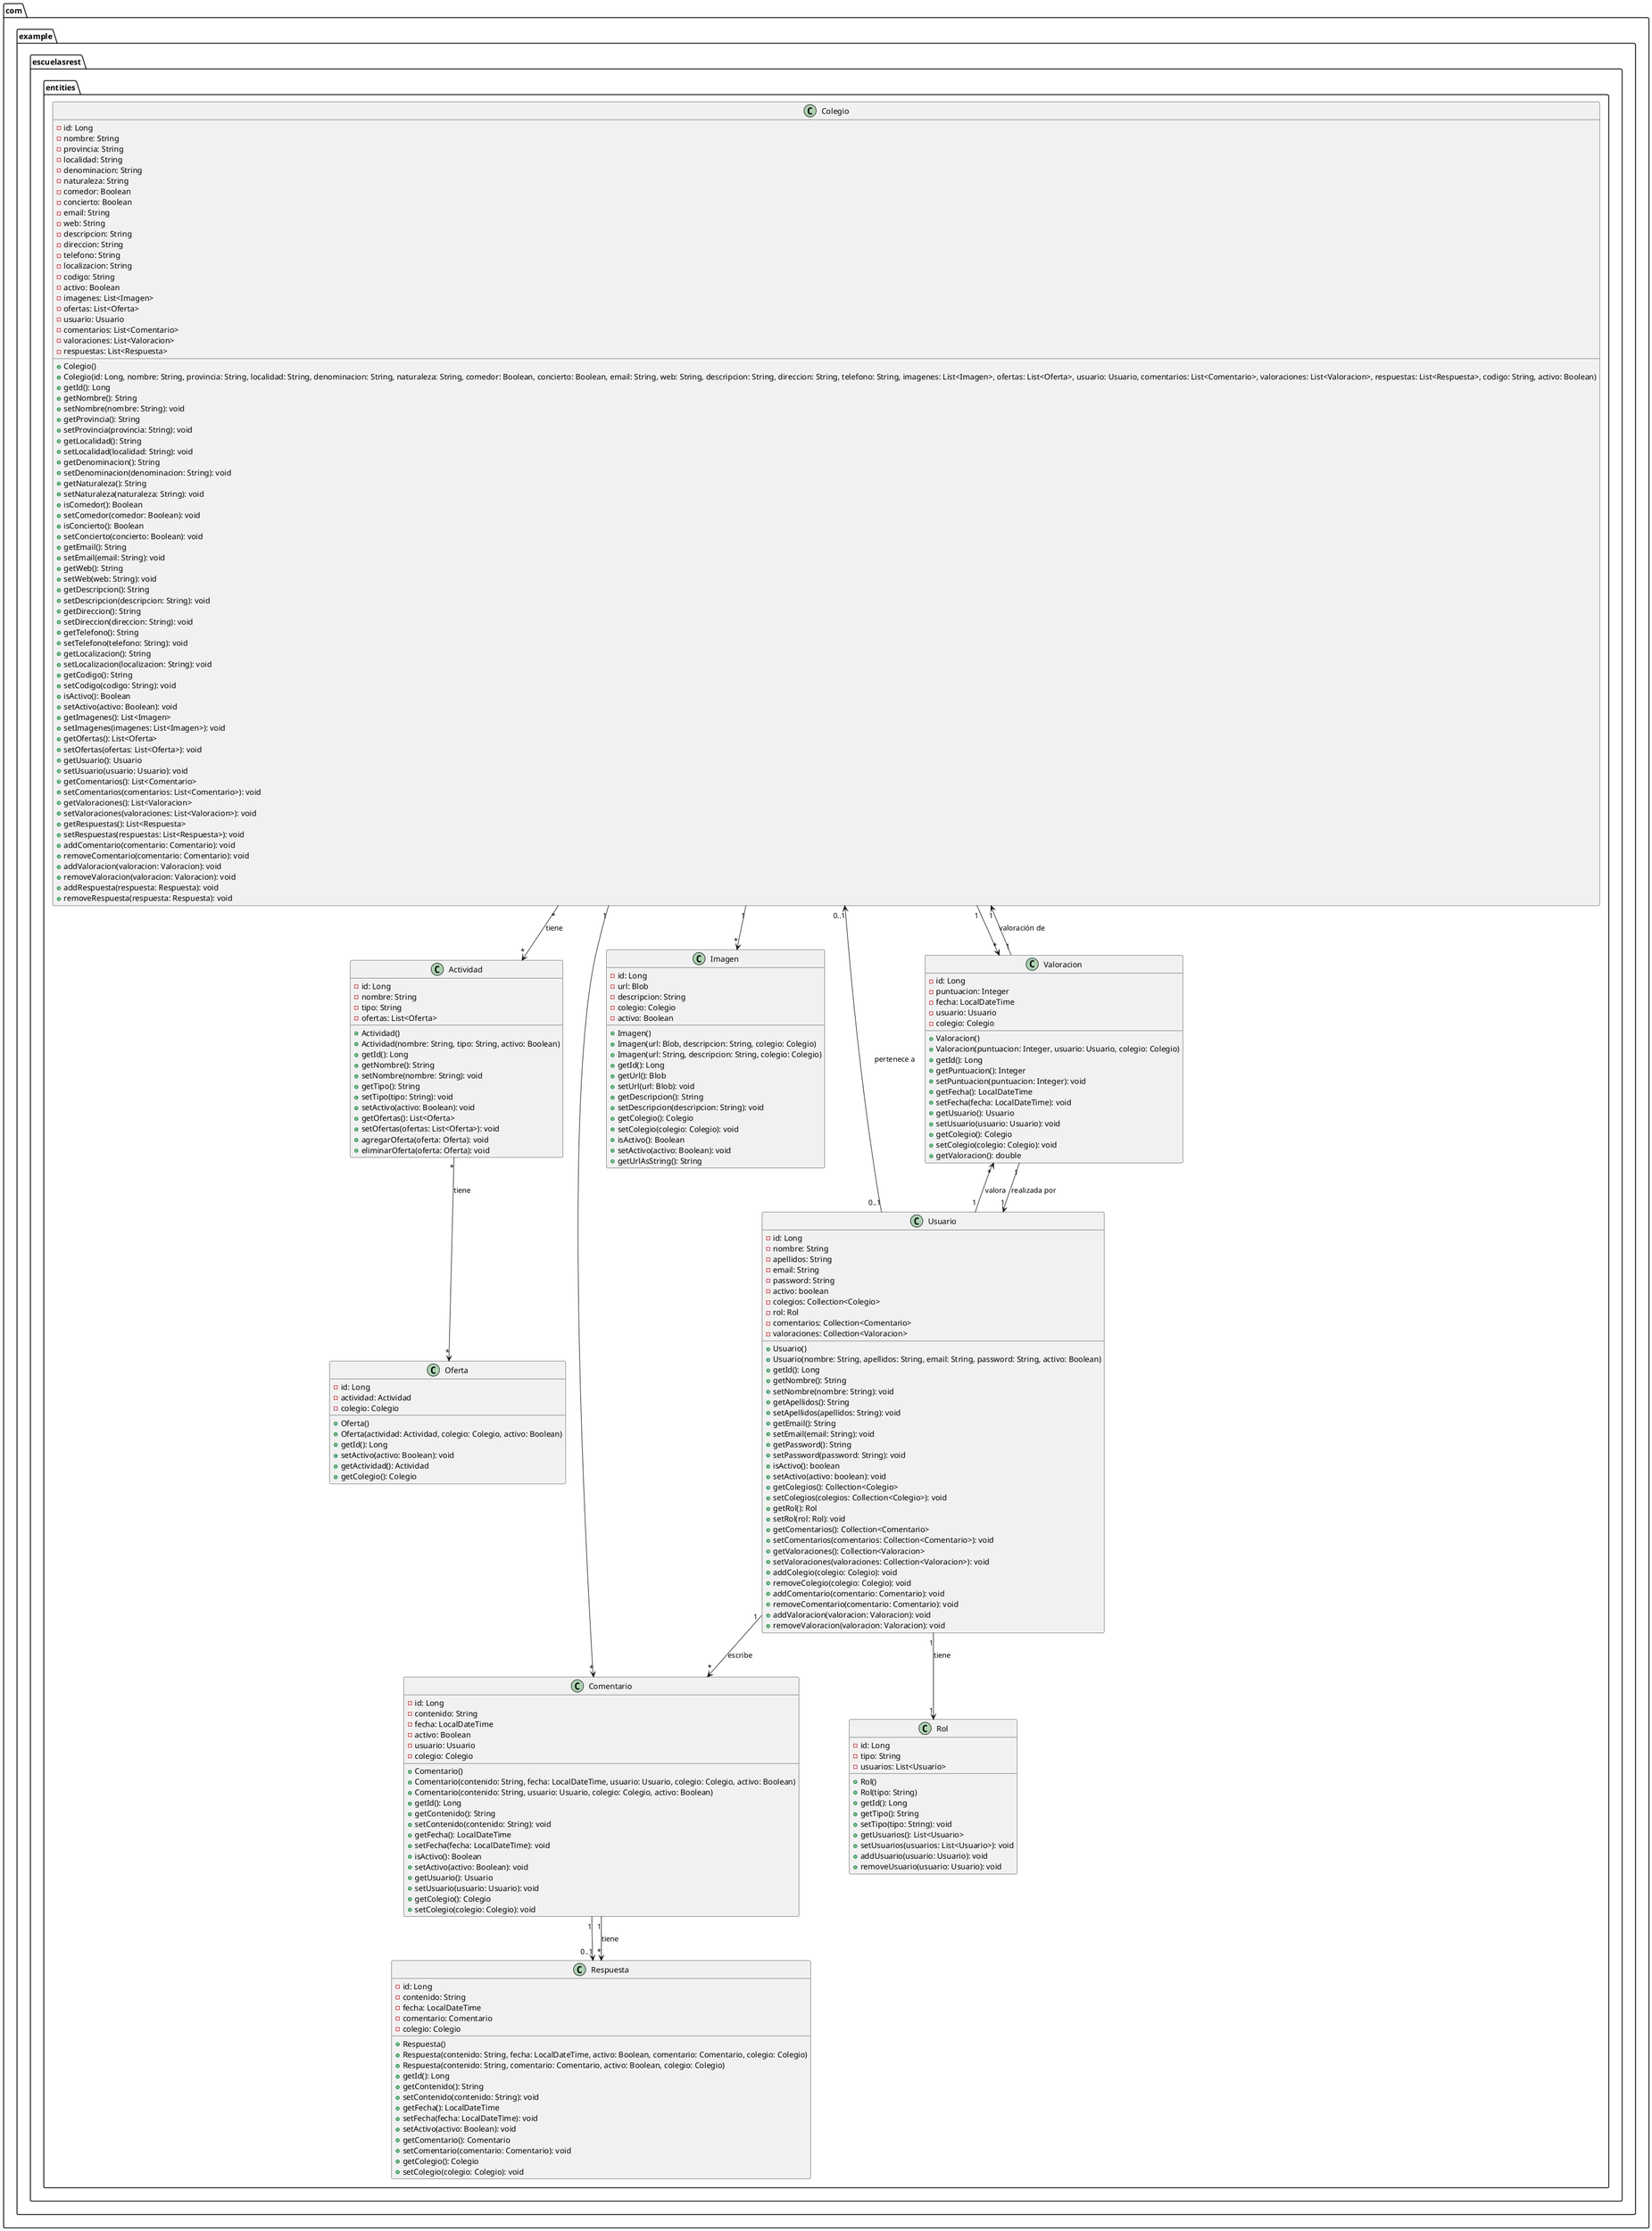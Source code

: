 @startuml

package com.example.escuelasrest.entities {

    class Actividad {
        - id: Long
        - nombre: String
        - tipo: String
        - ofertas: List<Oferta>

        + Actividad()
        + Actividad(nombre: String, tipo: String, activo: Boolean)
        + getId(): Long
        + getNombre(): String
        + setNombre(nombre: String): void
        + getTipo(): String
        + setTipo(tipo: String): void
        + setActivo(activo: Boolean): void
        + getOfertas(): List<Oferta>
        + setOfertas(ofertas: List<Oferta>): void
        + agregarOferta(oferta: Oferta): void
        + eliminarOferta(oferta: Oferta): void
    }

    class Colegio {
        - id: Long
        - nombre: String
        - provincia: String
        - localidad: String
        - denominacion: String
        - naturaleza: String
        - comedor: Boolean
        - concierto: Boolean
        - email: String
        - web: String
        - descripcion: String
        - direccion: String
        - telefono: String
        - localizacion: String
        - codigo: String
        - activo: Boolean
        - imagenes: List<Imagen>
        - ofertas: List<Oferta>
        - usuario: Usuario
        - comentarios: List<Comentario>
        - valoraciones: List<Valoracion>
        - respuestas: List<Respuesta>

        + Colegio()
        + Colegio(id: Long, nombre: String, provincia: String, localidad: String, denominacion: String, naturaleza: String, comedor: Boolean, concierto: Boolean, email: String, web: String, descripcion: String, direccion: String, telefono: String, imagenes: List<Imagen>, ofertas: List<Oferta>, usuario: Usuario, comentarios: List<Comentario>, valoraciones: List<Valoracion>, respuestas: List<Respuesta>, codigo: String, activo: Boolean)
        + getId(): Long
        + getNombre(): String
        + setNombre(nombre: String): void
        + getProvincia(): String
        + setProvincia(provincia: String): void
        + getLocalidad(): String
        + setLocalidad(localidad: String): void
        + getDenominacion(): String
        + setDenominacion(denominacion: String): void
        + getNaturaleza(): String
        + setNaturaleza(naturaleza: String): void
        + isComedor(): Boolean
        + setComedor(comedor: Boolean): void
        + isConcierto(): Boolean
        + setConcierto(concierto: Boolean): void
        + getEmail(): String
        + setEmail(email: String): void
        + getWeb(): String
        + setWeb(web: String): void
        + getDescripcion(): String
        + setDescripcion(descripcion: String): void
        + getDireccion(): String
        + setDireccion(direccion: String): void
        + getTelefono(): String
        + setTelefono(telefono: String): void
        + getLocalizacion(): String
        + setLocalizacion(localizacion: String): void
        + getCodigo(): String
        + setCodigo(codigo: String): void
        + isActivo(): Boolean
        + setActivo(activo: Boolean): void
        + getImagenes(): List<Imagen>
        + setImagenes(imagenes: List<Imagen>): void
        + getOfertas(): List<Oferta>
        + setOfertas(ofertas: List<Oferta>): void
        + getUsuario(): Usuario
        + setUsuario(usuario: Usuario): void
        + getComentarios(): List<Comentario>
        + setComentarios(comentarios: List<Comentario>): void
        + getValoraciones(): List<Valoracion>
        + setValoraciones(valoraciones: List<Valoracion>): void
        + getRespuestas(): List<Respuesta>
        + setRespuestas(respuestas: List<Respuesta>): void
        + addComentario(comentario: Comentario): void
        + removeComentario(comentario: Comentario): void
        + addValoracion(valoracion: Valoracion): void
        + removeValoracion(valoracion: Valoracion): void
        + addRespuesta(respuesta: Respuesta): void
        + removeRespuesta(respuesta: Respuesta): void
    }

    class Comentario {
        - id: Long
        - contenido: String
        - fecha: LocalDateTime
        - activo: Boolean
        - usuario: Usuario
        - colegio: Colegio

        + Comentario()
        + Comentario(contenido: String, fecha: LocalDateTime, usuario: Usuario, colegio: Colegio, activo: Boolean)
        + Comentario(contenido: String, usuario: Usuario, colegio: Colegio, activo: Boolean)
        + getId(): Long
        + getContenido(): String
        + setContenido(contenido: String): void
        + getFecha(): LocalDateTime
        + setFecha(fecha: LocalDateTime): void
        + isActivo(): Boolean
        + setActivo(activo: Boolean): void
        + getUsuario(): Usuario
        + setUsuario(usuario: Usuario): void
        + getColegio(): Colegio
        + setColegio(colegio: Colegio): void
    }

    class Imagen {
        - id: Long
        - url: Blob
        - descripcion: String
        - colegio: Colegio
        - activo: Boolean

        + Imagen()
        + Imagen(url: Blob, descripcion: String, colegio: Colegio)
        + Imagen(url: String, descripcion: String, colegio: Colegio)
        + getId(): Long
        + getUrl(): Blob
        + setUrl(url: Blob): void
        + getDescripcion(): String
        + setDescripcion(descripcion: String): void
        + getColegio(): Colegio
        + setColegio(colegio: Colegio): void
        + isActivo(): Boolean
        + setActivo(activo: Boolean): void
        + getUrlAsString(): String
    }

    class Oferta {
        - id: Long
        - actividad: Actividad
        - colegio: Colegio

        + Oferta()
        + Oferta(actividad: Actividad, colegio: Colegio, activo: Boolean)
        + getId(): Long
        + setActivo(activo: Boolean): void
        + getActividad(): Actividad
        + getColegio(): Colegio
    }

    class Respuesta {
        - id: Long
        - contenido: String
        - fecha: LocalDateTime
        - comentario: Comentario
        - colegio: Colegio

        + Respuesta()
        + Respuesta(contenido: String, fecha: LocalDateTime, activo: Boolean, comentario: Comentario, colegio: Colegio)
        + Respuesta(contenido: String, comentario: Comentario, activo: Boolean, colegio: Colegio)
        + getId(): Long
        + getContenido(): String
        + setContenido(contenido: String): void
        + getFecha(): LocalDateTime
        + setFecha(fecha: LocalDateTime): void
        + setActivo(activo: Boolean): void
        + getComentario(): Comentario
        + setComentario(comentario: Comentario): void
        + getColegio(): Colegio
        + setColegio(colegio: Colegio): void
    }

    class Usuario {
        - id: Long
        - nombre: String
        - apellidos: String
        - email: String
        - password: String
        - activo: boolean
        - colegios: Collection<Colegio>
        - rol: Rol
        - comentarios: Collection<Comentario>
        - valoraciones: Collection<Valoracion>

        + Usuario()
        + Usuario(nombre: String, apellidos: String, email: String, password: String, activo: Boolean)
        + getId(): Long
        + getNombre(): String
        + setNombre(nombre: String): void
        + getApellidos(): String
        + setApellidos(apellidos: String): void
        + getEmail(): String
        + setEmail(email: String): void
        + getPassword(): String
        + setPassword(password: String): void
        + isActivo(): boolean
        + setActivo(activo: boolean): void
        + getColegios(): Collection<Colegio>
        + setColegios(colegios: Collection<Colegio>): void
        + getRol(): Rol
        + setRol(rol: Rol): void
        + getComentarios(): Collection<Comentario>
        + setComentarios(comentarios: Collection<Comentario>): void
        + getValoraciones(): Collection<Valoracion>
        + setValoraciones(valoraciones: Collection<Valoracion>): void
        + addColegio(colegio: Colegio): void
        + removeColegio(colegio: Colegio): void
        + addComentario(comentario: Comentario): void
        + removeComentario(comentario: Comentario): void
        + addValoracion(valoracion: Valoracion): void
        + removeValoracion(valoracion: Valoracion): void
    }

    class Rol {
        - id: Long
        - tipo: String
        - usuarios: List<Usuario>

        + Rol()
        + Rol(tipo: String)
        + getId(): Long
        + getTipo(): String
        + setTipo(tipo: String): void
        + getUsuarios(): List<Usuario>
        + setUsuarios(usuarios: List<Usuario>): void
        + addUsuario(usuario: Usuario): void
        + removeUsuario(usuario: Usuario): void
    }

    class Valoracion {
        - id: Long
        - puntuacion: Integer
        - fecha: LocalDateTime
        - usuario: Usuario
        - colegio: Colegio

        + Valoracion()
        + Valoracion(puntuacion: Integer, usuario: Usuario, colegio: Colegio)
        + getId(): Long
        + getPuntuacion(): Integer
        + setPuntuacion(puntuacion: Integer): void
        + getFecha(): LocalDateTime
        + setFecha(fecha: LocalDateTime): void
        + getUsuario(): Usuario
        + setUsuario(usuario: Usuario): void
        + getColegio(): Colegio
        + setColegio(colegio: Colegio): void
        + getValoracion(): double
    }

    Usuario "1" --> "1" Rol: tiene
    Usuario "0..1" --> "0..1" Colegio: pertenece a
    Colegio "1" --> "*" Comentario
    Colegio "1" --> "*" Valoracion
    Valoracion "1" --> "1" Usuario: realizada por
    Valoracion "1" --> "1" Colegio: valoración de
    Comentario "1" --> "0..1" Respuesta
    Usuario "1" --> "*" Comentario: escribe
    Usuario "1" --> "*" Valoracion: valora
    Comentario "1" --> "*" Respuesta: tiene
    Colegio "1" --> "*" Imagen
    Colegio "*" --> "*" Actividad: tiene
    Actividad "*" --> "*" Oferta: tiene
}

@enduml
